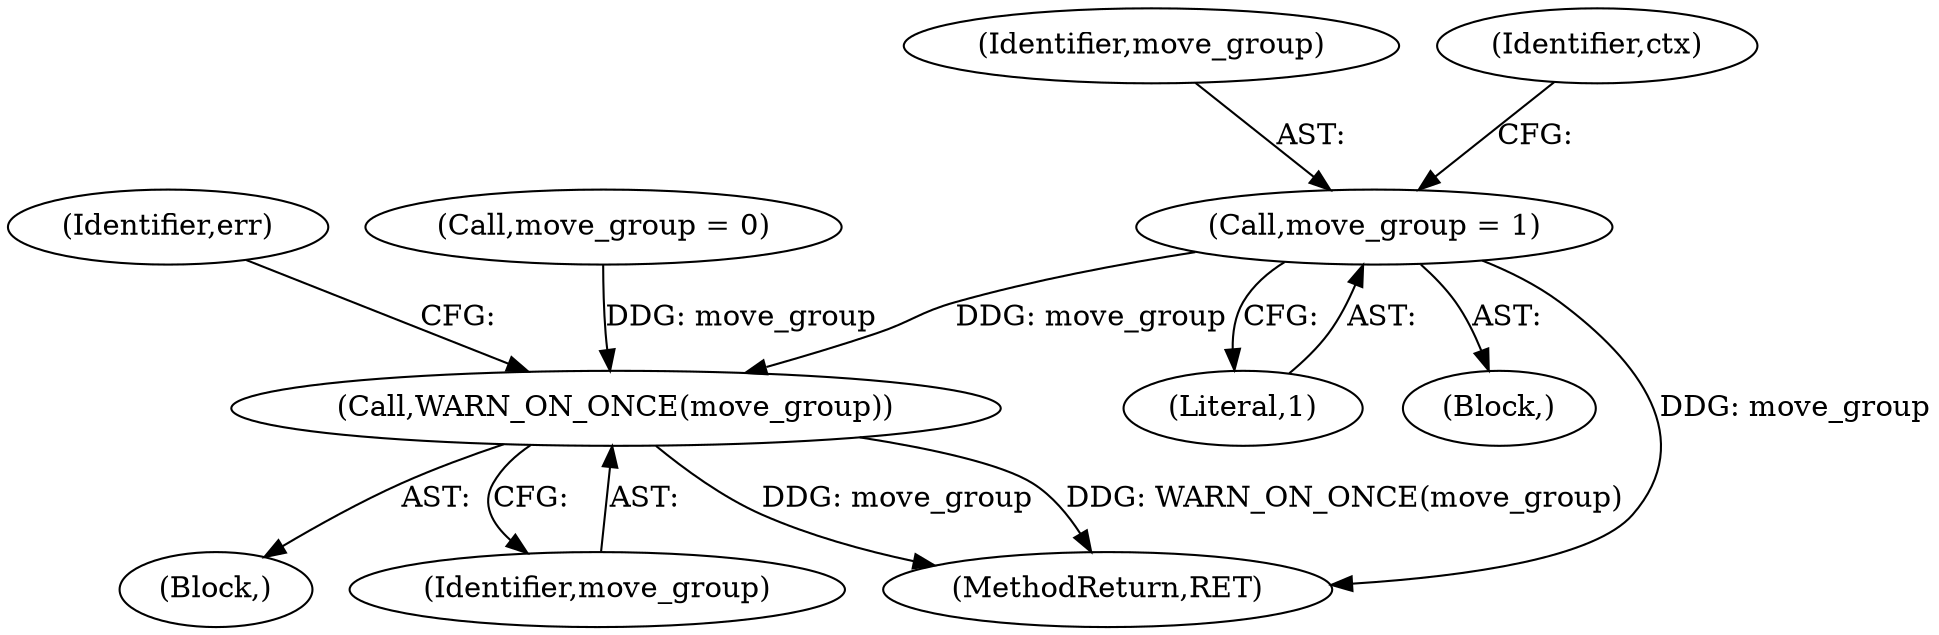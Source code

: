 digraph "0_linux_321027c1fe77f892f4ea07846aeae08cefbbb290@API" {
"1000486" [label="(Call,move_group = 1)"];
"1000677" [label="(Call,WARN_ON_ONCE(move_group))"];
"1000487" [label="(Identifier,move_group)"];
"1000488" [label="(Literal,1)"];
"1000676" [label="(Block,)"];
"1000678" [label="(Identifier,move_group)"];
"1000677" [label="(Call,WARN_ON_ONCE(move_group))"];
"1000680" [label="(Identifier,err)"];
"1000485" [label="(Block,)"];
"1000490" [label="(Identifier,ctx)"];
"1000166" [label="(Call,move_group = 0)"];
"1000486" [label="(Call,move_group = 1)"];
"1000843" [label="(MethodReturn,RET)"];
"1000486" -> "1000485"  [label="AST: "];
"1000486" -> "1000488"  [label="CFG: "];
"1000487" -> "1000486"  [label="AST: "];
"1000488" -> "1000486"  [label="AST: "];
"1000490" -> "1000486"  [label="CFG: "];
"1000486" -> "1000843"  [label="DDG: move_group"];
"1000486" -> "1000677"  [label="DDG: move_group"];
"1000677" -> "1000676"  [label="AST: "];
"1000677" -> "1000678"  [label="CFG: "];
"1000678" -> "1000677"  [label="AST: "];
"1000680" -> "1000677"  [label="CFG: "];
"1000677" -> "1000843"  [label="DDG: move_group"];
"1000677" -> "1000843"  [label="DDG: WARN_ON_ONCE(move_group)"];
"1000166" -> "1000677"  [label="DDG: move_group"];
}
